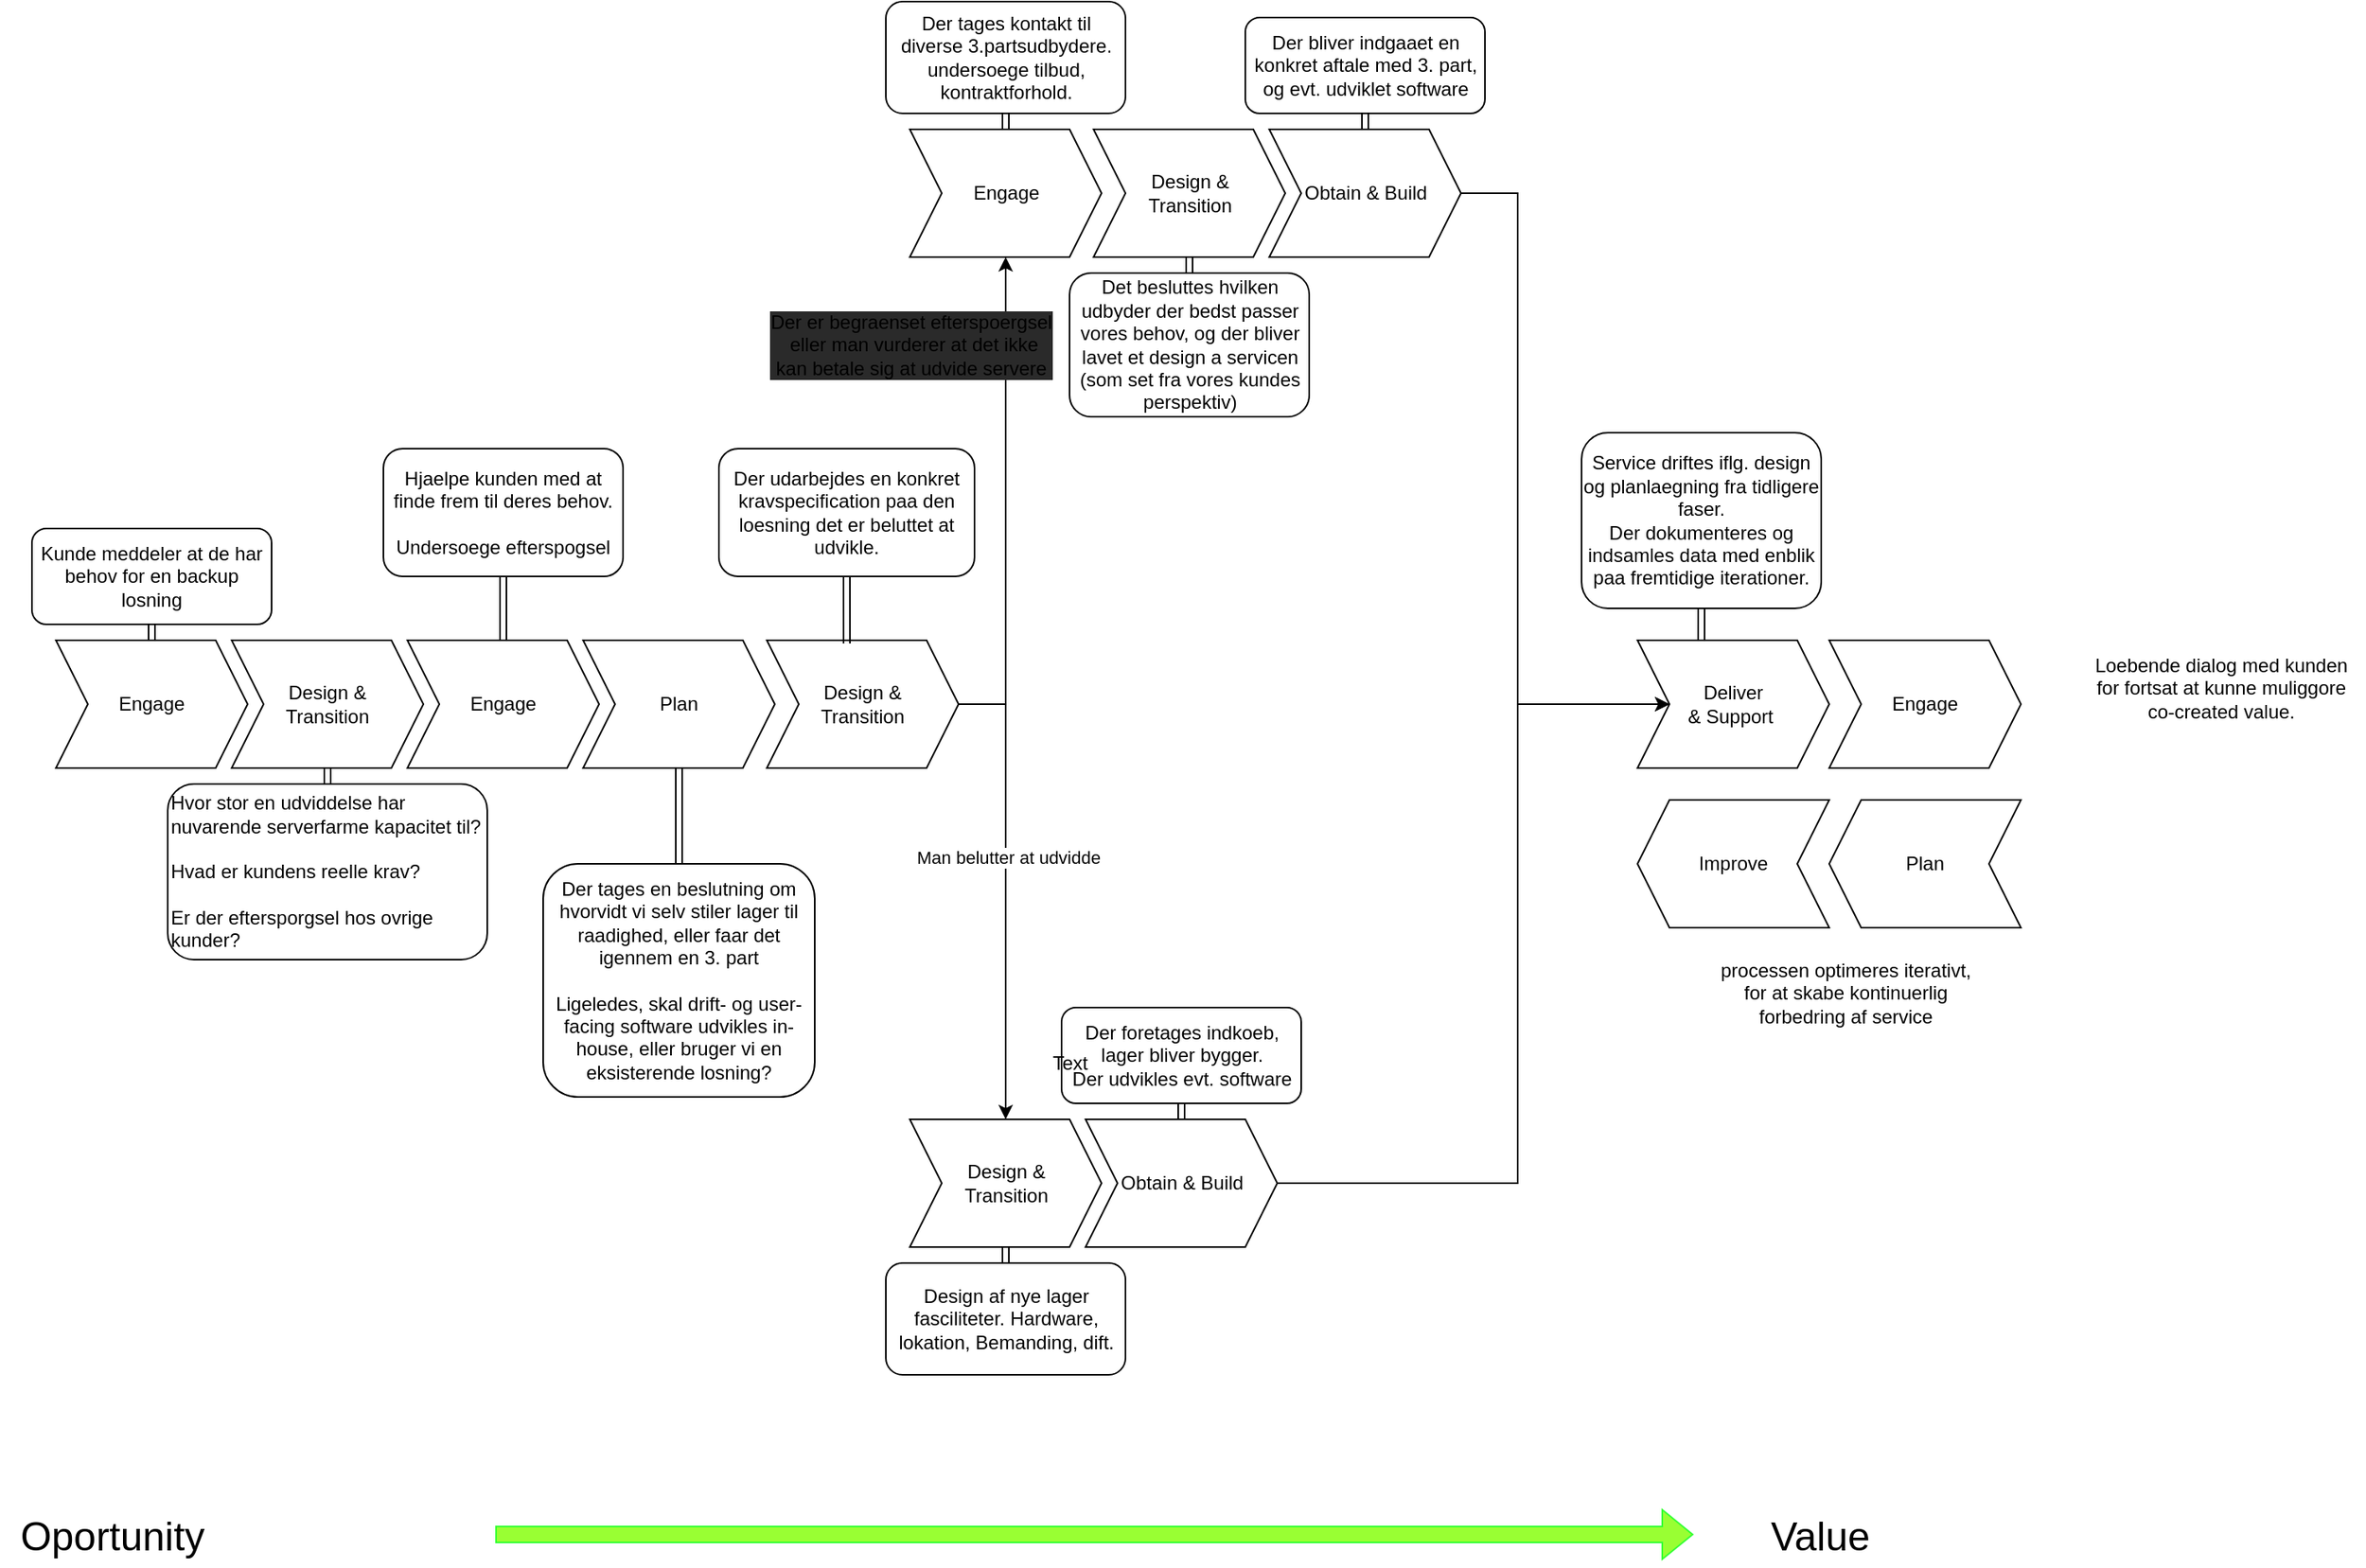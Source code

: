 <mxfile version="20.2.3" type="github">
  <diagram id="irZrY0_MFv77apMFZJND" name="Page-1">
    <mxGraphModel dx="1422" dy="835" grid="1" gridSize="10" guides="1" tooltips="1" connect="1" arrows="1" fold="1" page="1" pageScale="1" pageWidth="850" pageHeight="1100" math="0" shadow="0">
      <root>
        <mxCell id="0" />
        <mxCell id="1" parent="0" />
        <mxCell id="viFgyHe06iuQAPD4dH7f-1" value="Engage" style="shape=step;perimeter=stepPerimeter;whiteSpace=wrap;html=1;fixedSize=1;" parent="1" vertex="1">
          <mxGeometry x="55" y="460" width="120" height="80" as="geometry" />
        </mxCell>
        <mxCell id="viFgyHe06iuQAPD4dH7f-2" value="Design &amp;amp;&lt;br&gt;Transition" style="shape=step;perimeter=stepPerimeter;whiteSpace=wrap;html=1;fixedSize=1;" parent="1" vertex="1">
          <mxGeometry x="165" y="460" width="120" height="80" as="geometry" />
        </mxCell>
        <mxCell id="viFgyHe06iuQAPD4dH7f-12" style="edgeStyle=orthogonalEdgeStyle;shape=link;rounded=0;orthogonalLoop=1;jettySize=auto;html=1;exitX=0.5;exitY=0;exitDx=0;exitDy=0;entryX=0.5;entryY=1;entryDx=0;entryDy=0;" parent="1" source="viFgyHe06iuQAPD4dH7f-3" target="viFgyHe06iuQAPD4dH7f-9" edge="1">
          <mxGeometry relative="1" as="geometry" />
        </mxCell>
        <mxCell id="viFgyHe06iuQAPD4dH7f-3" value="Engage" style="shape=step;perimeter=stepPerimeter;whiteSpace=wrap;html=1;fixedSize=1;" parent="1" vertex="1">
          <mxGeometry x="275" y="460" width="120" height="80" as="geometry" />
        </mxCell>
        <mxCell id="viFgyHe06iuQAPD4dH7f-4" value="Design &amp;amp; &lt;br&gt;Transition" style="shape=step;perimeter=stepPerimeter;whiteSpace=wrap;html=1;fixedSize=1;" parent="1" vertex="1">
          <mxGeometry x="589.5" y="760" width="120" height="80" as="geometry" />
        </mxCell>
        <mxCell id="viFgyHe06iuQAPD4dH7f-11" style="edgeStyle=orthogonalEdgeStyle;shape=link;rounded=0;orthogonalLoop=1;jettySize=auto;html=1;exitX=0.5;exitY=1;exitDx=0;exitDy=0;entryX=0.5;entryY=0;entryDx=0;entryDy=0;" parent="1" source="viFgyHe06iuQAPD4dH7f-7" target="viFgyHe06iuQAPD4dH7f-1" edge="1">
          <mxGeometry relative="1" as="geometry" />
        </mxCell>
        <mxCell id="viFgyHe06iuQAPD4dH7f-7" value="Kunde meddeler at de har behov for en backup losning" style="rounded=1;whiteSpace=wrap;html=1;" parent="1" vertex="1">
          <mxGeometry x="40" y="390" width="150" height="60" as="geometry" />
        </mxCell>
        <mxCell id="viFgyHe06iuQAPD4dH7f-10" style="edgeStyle=orthogonalEdgeStyle;rounded=0;orthogonalLoop=1;jettySize=auto;html=1;exitX=0.5;exitY=0;exitDx=0;exitDy=0;entryX=0.5;entryY=1;entryDx=0;entryDy=0;shape=link;" parent="1" source="viFgyHe06iuQAPD4dH7f-8" target="viFgyHe06iuQAPD4dH7f-2" edge="1">
          <mxGeometry relative="1" as="geometry" />
        </mxCell>
        <mxCell id="viFgyHe06iuQAPD4dH7f-8" value="&lt;span style=&quot;background-color: initial;&quot;&gt;Hvor stor en udviddelse har nuvarende serverfarme kapacitet til?&lt;br&gt;&lt;/span&gt;&lt;br&gt;Hvad er kundens reelle krav?&lt;br&gt;&lt;br&gt;Er der eftersporgsel hos ovrige kunder?" style="rounded=1;whiteSpace=wrap;html=1;align=left;" parent="1" vertex="1">
          <mxGeometry x="125" y="550" width="200" height="110" as="geometry" />
        </mxCell>
        <mxCell id="viFgyHe06iuQAPD4dH7f-9" value="Hjaelpe kunden med at finde frem til deres behov.&lt;br&gt;&lt;br&gt;Undersoege efterspogsel" style="rounded=1;whiteSpace=wrap;html=1;" parent="1" vertex="1">
          <mxGeometry x="260" y="340" width="150" height="80" as="geometry" />
        </mxCell>
        <mxCell id="viFgyHe06iuQAPD4dH7f-14" style="edgeStyle=orthogonalEdgeStyle;shape=link;rounded=0;orthogonalLoop=1;jettySize=auto;html=1;exitX=0.5;exitY=0;exitDx=0;exitDy=0;entryX=0.5;entryY=1;entryDx=0;entryDy=0;" parent="1" source="viFgyHe06iuQAPD4dH7f-13" target="viFgyHe06iuQAPD4dH7f-4" edge="1">
          <mxGeometry relative="1" as="geometry" />
        </mxCell>
        <mxCell id="viFgyHe06iuQAPD4dH7f-13" value="Design af nye lager fasciliteter. Hardware, lokation, Bemanding, dift." style="rounded=1;whiteSpace=wrap;html=1;" parent="1" vertex="1">
          <mxGeometry x="574.5" y="850" width="150" height="70" as="geometry" />
        </mxCell>
        <mxCell id="viFgyHe06iuQAPD4dH7f-55" style="edgeStyle=orthogonalEdgeStyle;rounded=0;orthogonalLoop=1;jettySize=auto;html=1;exitX=1;exitY=0.5;exitDx=0;exitDy=0;entryX=0;entryY=0.5;entryDx=0;entryDy=0;" parent="1" source="viFgyHe06iuQAPD4dH7f-15" target="viFgyHe06iuQAPD4dH7f-27" edge="1">
          <mxGeometry relative="1" as="geometry">
            <mxPoint x="970" y="510" as="targetPoint" />
            <Array as="points">
              <mxPoint x="970" y="800" />
              <mxPoint x="970" y="500" />
            </Array>
          </mxGeometry>
        </mxCell>
        <mxCell id="viFgyHe06iuQAPD4dH7f-15" value="Obtain &amp;amp; Build" style="shape=step;perimeter=stepPerimeter;whiteSpace=wrap;html=1;fixedSize=1;" parent="1" vertex="1">
          <mxGeometry x="699.5" y="760" width="120" height="80" as="geometry" />
        </mxCell>
        <mxCell id="viFgyHe06iuQAPD4dH7f-17" style="edgeStyle=orthogonalEdgeStyle;shape=link;rounded=0;orthogonalLoop=1;jettySize=auto;html=1;exitX=0.5;exitY=1;exitDx=0;exitDy=0;entryX=0.5;entryY=0;entryDx=0;entryDy=0;" parent="1" source="viFgyHe06iuQAPD4dH7f-16" target="viFgyHe06iuQAPD4dH7f-15" edge="1">
          <mxGeometry relative="1" as="geometry" />
        </mxCell>
        <mxCell id="viFgyHe06iuQAPD4dH7f-16" value="Der foretages indkoeb, lager bliver bygger.&lt;br&gt;Der udvikles evt. software" style="rounded=1;whiteSpace=wrap;html=1;" parent="1" vertex="1">
          <mxGeometry x="684.5" y="690" width="150" height="60" as="geometry" />
        </mxCell>
        <mxCell id="viFgyHe06iuQAPD4dH7f-27" value="Deliver &lt;br&gt;&amp;amp; Support&amp;nbsp;" style="shape=step;perimeter=stepPerimeter;whiteSpace=wrap;html=1;fixedSize=1;" parent="1" vertex="1">
          <mxGeometry x="1045" y="460" width="120" height="80" as="geometry" />
        </mxCell>
        <mxCell id="viFgyHe06iuQAPD4dH7f-79" style="edgeStyle=orthogonalEdgeStyle;rounded=0;orthogonalLoop=1;jettySize=auto;html=1;exitX=0.5;exitY=1;exitDx=0;exitDy=0;entryX=0.333;entryY=0;entryDx=0;entryDy=0;entryPerimeter=0;endArrow=none;endFill=0;shape=link;" parent="1" source="viFgyHe06iuQAPD4dH7f-29" target="viFgyHe06iuQAPD4dH7f-27" edge="1">
          <mxGeometry relative="1" as="geometry" />
        </mxCell>
        <mxCell id="viFgyHe06iuQAPD4dH7f-29" value="Service driftes iflg. design og planlaegning fra tidligere faser.&lt;br&gt;Der dokumenteres og indsamles data med enblik paa fremtidige iterationer." style="rounded=1;whiteSpace=wrap;html=1;" parent="1" vertex="1">
          <mxGeometry x="1010" y="330" width="150" height="110" as="geometry" />
        </mxCell>
        <mxCell id="viFgyHe06iuQAPD4dH7f-30" value="Plan" style="shape=step;perimeter=stepPerimeter;whiteSpace=wrap;html=1;fixedSize=1;" parent="1" vertex="1">
          <mxGeometry x="385" y="460" width="120" height="80" as="geometry" />
        </mxCell>
        <mxCell id="viFgyHe06iuQAPD4dH7f-31" style="edgeStyle=orthogonalEdgeStyle;shape=link;rounded=0;orthogonalLoop=1;jettySize=auto;html=1;exitX=0.5;exitY=0;exitDx=0;exitDy=0;entryX=0.5;entryY=1;entryDx=0;entryDy=0;" parent="1" source="viFgyHe06iuQAPD4dH7f-32" target="viFgyHe06iuQAPD4dH7f-30" edge="1">
          <mxGeometry relative="1" as="geometry" />
        </mxCell>
        <mxCell id="viFgyHe06iuQAPD4dH7f-32" value="Der tages en beslutning om hvorvidt vi selv stiler lager til raadighed, eller faar det igennem en 3. part&lt;br&gt;&lt;br&gt;Ligeledes, skal drift- og user-facing software udvikles in-house, eller bruger vi en eksisterende losning?" style="rounded=1;whiteSpace=wrap;html=1;" parent="1" vertex="1">
          <mxGeometry x="360" y="600" width="170" height="146" as="geometry" />
        </mxCell>
        <mxCell id="viFgyHe06iuQAPD4dH7f-56" style="edgeStyle=orthogonalEdgeStyle;rounded=0;orthogonalLoop=1;jettySize=auto;html=1;exitX=1;exitY=0.5;exitDx=0;exitDy=0;entryX=0;entryY=0.5;entryDx=0;entryDy=0;" parent="1" source="viFgyHe06iuQAPD4dH7f-33" target="viFgyHe06iuQAPD4dH7f-27" edge="1">
          <mxGeometry relative="1" as="geometry">
            <Array as="points">
              <mxPoint x="970" y="180" />
              <mxPoint x="970" y="500" />
            </Array>
          </mxGeometry>
        </mxCell>
        <mxCell id="viFgyHe06iuQAPD4dH7f-33" value="Obtain &amp;amp; Build" style="shape=step;perimeter=stepPerimeter;whiteSpace=wrap;html=1;fixedSize=1;" parent="1" vertex="1">
          <mxGeometry x="814.5" y="140" width="120" height="80" as="geometry" />
        </mxCell>
        <mxCell id="viFgyHe06iuQAPD4dH7f-34" style="edgeStyle=orthogonalEdgeStyle;shape=link;rounded=0;orthogonalLoop=1;jettySize=auto;html=1;exitX=0.5;exitY=1;exitDx=0;exitDy=0;entryX=0.5;entryY=0;entryDx=0;entryDy=0;" parent="1" source="viFgyHe06iuQAPD4dH7f-35" target="viFgyHe06iuQAPD4dH7f-33" edge="1">
          <mxGeometry relative="1" as="geometry" />
        </mxCell>
        <mxCell id="viFgyHe06iuQAPD4dH7f-35" value="Der bliver indgaaet en konkret aftale med 3. part, og evt. udviklet software" style="rounded=1;whiteSpace=wrap;html=1;" parent="1" vertex="1">
          <mxGeometry x="799.5" y="70" width="150" height="60" as="geometry" />
        </mxCell>
        <mxCell id="viFgyHe06iuQAPD4dH7f-36" value="Design &amp;amp; &lt;br&gt;Transition" style="shape=step;perimeter=stepPerimeter;whiteSpace=wrap;html=1;fixedSize=1;" parent="1" vertex="1">
          <mxGeometry x="704.5" y="140" width="120" height="80" as="geometry" />
        </mxCell>
        <mxCell id="viFgyHe06iuQAPD4dH7f-37" style="edgeStyle=orthogonalEdgeStyle;shape=link;rounded=0;orthogonalLoop=1;jettySize=auto;html=1;exitX=0.5;exitY=0;exitDx=0;exitDy=0;entryX=0.5;entryY=1;entryDx=0;entryDy=0;" parent="1" source="viFgyHe06iuQAPD4dH7f-38" target="viFgyHe06iuQAPD4dH7f-36" edge="1">
          <mxGeometry relative="1" as="geometry" />
        </mxCell>
        <mxCell id="viFgyHe06iuQAPD4dH7f-38" value="Det besluttes hvilken udbyder der bedst passer vores behov, og der bliver lavet et design a servicen (som set fra vores kundes perspektiv)" style="rounded=1;whiteSpace=wrap;html=1;" parent="1" vertex="1">
          <mxGeometry x="689.5" y="230" width="150" height="90" as="geometry" />
        </mxCell>
        <mxCell id="viFgyHe06iuQAPD4dH7f-52" style="rounded=0;orthogonalLoop=1;jettySize=auto;html=1;exitX=1;exitY=0.5;exitDx=0;exitDy=0;edgeStyle=orthogonalEdgeStyle;" parent="1" source="viFgyHe06iuQAPD4dH7f-39" target="viFgyHe06iuQAPD4dH7f-4" edge="1">
          <mxGeometry relative="1" as="geometry" />
        </mxCell>
        <mxCell id="viFgyHe06iuQAPD4dH7f-65" value="Man belutter at udvidde" style="edgeLabel;html=1;align=center;verticalAlign=middle;resizable=0;points=[];" parent="viFgyHe06iuQAPD4dH7f-52" vertex="1" connectable="0">
          <mxGeometry x="-0.14" y="1" relative="1" as="geometry">
            <mxPoint y="1" as="offset" />
          </mxGeometry>
        </mxCell>
        <mxCell id="viFgyHe06iuQAPD4dH7f-54" style="edgeStyle=orthogonalEdgeStyle;rounded=0;orthogonalLoop=1;jettySize=auto;html=1;exitX=1;exitY=0.5;exitDx=0;exitDy=0;entryX=0.5;entryY=1;entryDx=0;entryDy=0;" parent="1" source="viFgyHe06iuQAPD4dH7f-39" target="viFgyHe06iuQAPD4dH7f-45" edge="1">
          <mxGeometry relative="1" as="geometry" />
        </mxCell>
        <mxCell id="viFgyHe06iuQAPD4dH7f-66" value="&lt;span style=&quot;font-size: 12px;&quot;&gt;Der er begraenset efterspoergsel&lt;br&gt;&amp;nbsp;eller man vurderer at det ikke &lt;br&gt;kan betale sig at udvide servere&lt;/span&gt;" style="edgeLabel;html=1;align=center;verticalAlign=middle;resizable=0;points=[];labelBackgroundColor=#2A2A2A;" parent="viFgyHe06iuQAPD4dH7f-54" vertex="1" connectable="0">
          <mxGeometry x="0.47" y="-1" relative="1" as="geometry">
            <mxPoint x="-61" y="-27" as="offset" />
          </mxGeometry>
        </mxCell>
        <mxCell id="viFgyHe06iuQAPD4dH7f-39" value="Design &amp;amp; &lt;br&gt;Transition" style="shape=step;perimeter=stepPerimeter;whiteSpace=wrap;html=1;fixedSize=1;" parent="1" vertex="1">
          <mxGeometry x="500" y="460" width="120" height="80" as="geometry" />
        </mxCell>
        <mxCell id="viFgyHe06iuQAPD4dH7f-42" style="edgeStyle=orthogonalEdgeStyle;shape=link;rounded=0;orthogonalLoop=1;jettySize=auto;html=1;exitX=0.5;exitY=1;exitDx=0;exitDy=0;entryX=0.417;entryY=0.025;entryDx=0;entryDy=0;entryPerimeter=0;" parent="1" source="viFgyHe06iuQAPD4dH7f-41" target="viFgyHe06iuQAPD4dH7f-39" edge="1">
          <mxGeometry relative="1" as="geometry" />
        </mxCell>
        <mxCell id="viFgyHe06iuQAPD4dH7f-41" value="Der udarbejdes en konkret kravspecification paa den loesning det er beluttet at udvikle." style="rounded=1;whiteSpace=wrap;html=1;" parent="1" vertex="1">
          <mxGeometry x="470" y="340" width="160" height="80" as="geometry" />
        </mxCell>
        <mxCell id="viFgyHe06iuQAPD4dH7f-45" value="Engage" style="shape=step;perimeter=stepPerimeter;whiteSpace=wrap;html=1;fixedSize=1;" parent="1" vertex="1">
          <mxGeometry x="589.5" y="140" width="120" height="80" as="geometry" />
        </mxCell>
        <mxCell id="viFgyHe06iuQAPD4dH7f-46" style="edgeStyle=orthogonalEdgeStyle;shape=link;rounded=0;orthogonalLoop=1;jettySize=auto;html=1;exitX=0.5;exitY=1;exitDx=0;exitDy=0;entryX=0.5;entryY=0;entryDx=0;entryDy=0;" parent="1" source="viFgyHe06iuQAPD4dH7f-47" target="viFgyHe06iuQAPD4dH7f-45" edge="1">
          <mxGeometry relative="1" as="geometry" />
        </mxCell>
        <mxCell id="viFgyHe06iuQAPD4dH7f-47" value="Der tages kontakt til diverse 3.partsudbydere. undersoege tilbud, kontraktforhold." style="rounded=1;whiteSpace=wrap;html=1;" parent="1" vertex="1">
          <mxGeometry x="574.5" y="60" width="150" height="70" as="geometry" />
        </mxCell>
        <mxCell id="viFgyHe06iuQAPD4dH7f-71" value="Engage" style="shape=step;perimeter=stepPerimeter;whiteSpace=wrap;html=1;fixedSize=1;" parent="1" vertex="1">
          <mxGeometry x="1165" y="460" width="120" height="80" as="geometry" />
        </mxCell>
        <mxCell id="viFgyHe06iuQAPD4dH7f-74" value="Plan" style="shape=step;perimeter=stepPerimeter;whiteSpace=wrap;html=1;fixedSize=1;direction=west;" parent="1" vertex="1">
          <mxGeometry x="1165" y="560" width="120" height="80" as="geometry" />
        </mxCell>
        <mxCell id="viFgyHe06iuQAPD4dH7f-75" value="Improve" style="shape=step;perimeter=stepPerimeter;whiteSpace=wrap;html=1;fixedSize=1;direction=west;" parent="1" vertex="1">
          <mxGeometry x="1045" y="560" width="120" height="80" as="geometry" />
        </mxCell>
        <mxCell id="viFgyHe06iuQAPD4dH7f-78" value="" style="shape=image;html=1;verticalAlign=top;verticalLabelPosition=bottom;labelBackgroundColor=#ffffff;imageAspect=0;aspect=fixed;image=https://cdn4.iconfinder.com/data/icons/evil-icons-user-interface/64/download-128.png;direction=north;" parent="1" vertex="1">
          <mxGeometry x="1090" y="481" width="138" height="138" as="geometry" />
        </mxCell>
        <mxCell id="viFgyHe06iuQAPD4dH7f-81" value="processen optimeres iterativt, for at skabe kontinuerlig forbedring af service" style="text;html=1;align=center;verticalAlign=middle;whiteSpace=wrap;rounded=0;" parent="1" vertex="1">
          <mxGeometry x="1090" y="650" width="171" height="62" as="geometry" />
        </mxCell>
        <mxCell id="viFgyHe06iuQAPD4dH7f-82" value="Loebende dialog med kunden &lt;br&gt;for fortsat at kunne muliggore &lt;br&gt;co-created value." style="text;html=1;align=center;verticalAlign=middle;resizable=0;points=[];autosize=1;strokeColor=none;fillColor=none;" parent="1" vertex="1">
          <mxGeometry x="1320" y="460" width="180" height="60" as="geometry" />
        </mxCell>
        <mxCell id="viFgyHe06iuQAPD4dH7f-85" value="" style="shape=flexArrow;endArrow=classic;html=1;rounded=0;fillColor=#99FF33;strokeColor=#33FF33;" parent="1" edge="1">
          <mxGeometry width="50" height="50" relative="1" as="geometry">
            <mxPoint x="330" y="1020" as="sourcePoint" />
            <mxPoint x="1080" y="1020" as="targetPoint" />
          </mxGeometry>
        </mxCell>
        <mxCell id="viFgyHe06iuQAPD4dH7f-86" value="Text" style="text;html=1;strokeColor=none;fillColor=none;align=center;verticalAlign=middle;whiteSpace=wrap;rounded=0;dashed=1;" parent="1" vertex="1">
          <mxGeometry x="660" y="710" width="60" height="30" as="geometry" />
        </mxCell>
        <mxCell id="viFgyHe06iuQAPD4dH7f-87" value="&lt;font style=&quot;font-size: 25px;&quot;&gt;Oportunity&lt;/font&gt;" style="text;html=1;align=center;verticalAlign=middle;resizable=0;points=[];autosize=1;strokeColor=none;fillColor=none;" parent="1" vertex="1">
          <mxGeometry x="20" y="1000" width="140" height="40" as="geometry" />
        </mxCell>
        <mxCell id="viFgyHe06iuQAPD4dH7f-88" value="&lt;font style=&quot;font-size: 25px;&quot;&gt;Value&lt;br&gt;&lt;/font&gt;" style="text;html=1;align=center;verticalAlign=middle;resizable=0;points=[];autosize=1;strokeColor=none;fillColor=none;" parent="1" vertex="1">
          <mxGeometry x="1114" y="1000" width="90" height="40" as="geometry" />
        </mxCell>
      </root>
    </mxGraphModel>
  </diagram>
</mxfile>
